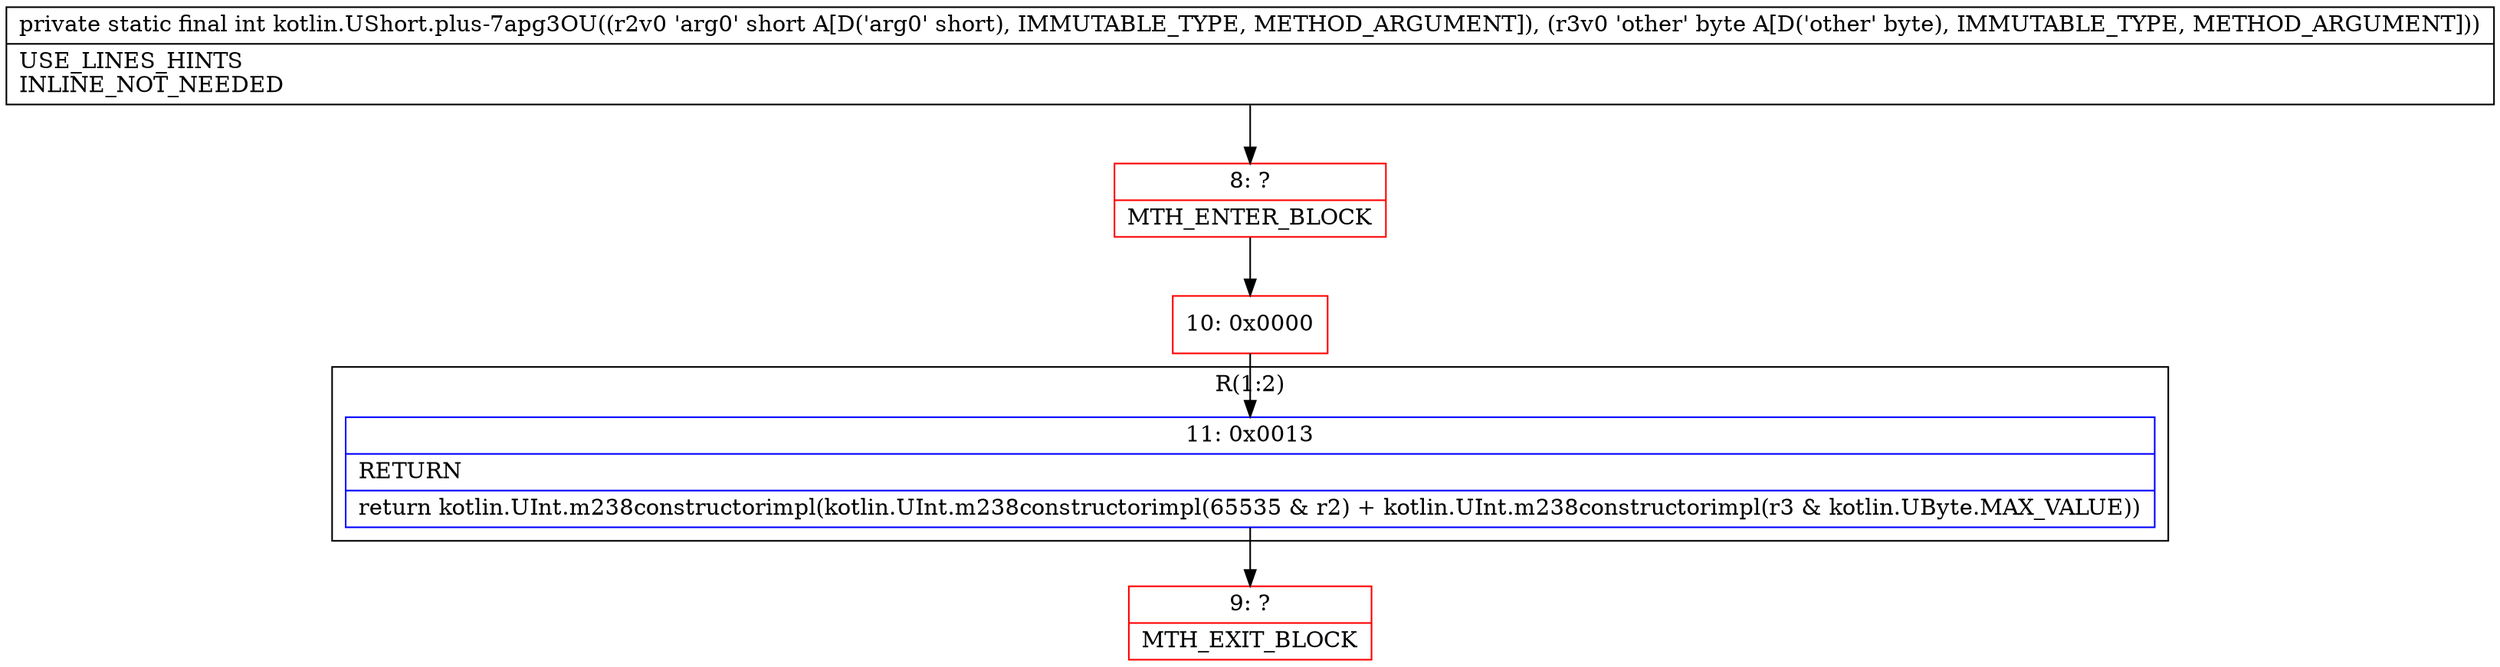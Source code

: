 digraph "CFG forkotlin.UShort.plus\-7apg3OU(SB)I" {
subgraph cluster_Region_1295211688 {
label = "R(1:2)";
node [shape=record,color=blue];
Node_11 [shape=record,label="{11\:\ 0x0013|RETURN\l|return kotlin.UInt.m238constructorimpl(kotlin.UInt.m238constructorimpl(65535 & r2) + kotlin.UInt.m238constructorimpl(r3 & kotlin.UByte.MAX_VALUE))\l}"];
}
Node_8 [shape=record,color=red,label="{8\:\ ?|MTH_ENTER_BLOCK\l}"];
Node_10 [shape=record,color=red,label="{10\:\ 0x0000}"];
Node_9 [shape=record,color=red,label="{9\:\ ?|MTH_EXIT_BLOCK\l}"];
MethodNode[shape=record,label="{private static final int kotlin.UShort.plus\-7apg3OU((r2v0 'arg0' short A[D('arg0' short), IMMUTABLE_TYPE, METHOD_ARGUMENT]), (r3v0 'other' byte A[D('other' byte), IMMUTABLE_TYPE, METHOD_ARGUMENT]))  | USE_LINES_HINTS\lINLINE_NOT_NEEDED\l}"];
MethodNode -> Node_8;Node_11 -> Node_9;
Node_8 -> Node_10;
Node_10 -> Node_11;
}

